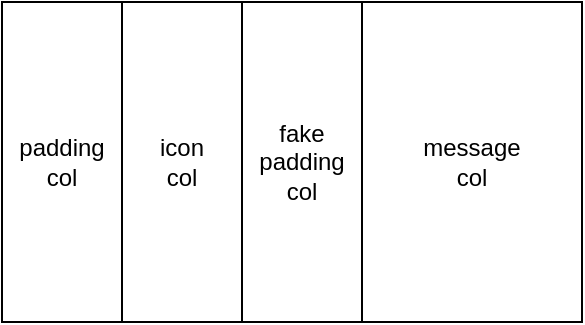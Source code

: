 <mxfile version="17.2.4" type="github">
  <diagram id="j2Jd_fu0Cfwwz_d4lHzJ" name="Page-1">
    <mxGraphModel dx="1224" dy="648" grid="1" gridSize="10" guides="1" tooltips="1" connect="1" arrows="1" fold="1" page="1" pageScale="1" pageWidth="850" pageHeight="1100" math="0" shadow="0">
      <root>
        <mxCell id="0" />
        <mxCell id="1" parent="0" />
        <mxCell id="uP5V_jZ9QeokBeH3otzB-1" value="padding&lt;br&gt;col" style="rounded=0;whiteSpace=wrap;html=1;" vertex="1" parent="1">
          <mxGeometry x="80" y="120" width="60" height="160" as="geometry" />
        </mxCell>
        <mxCell id="uP5V_jZ9QeokBeH3otzB-2" value="icon&lt;br&gt;col" style="rounded=0;whiteSpace=wrap;html=1;" vertex="1" parent="1">
          <mxGeometry x="140" y="120" width="60" height="160" as="geometry" />
        </mxCell>
        <mxCell id="uP5V_jZ9QeokBeH3otzB-3" value="message&lt;br&gt;col" style="rounded=0;whiteSpace=wrap;html=1;" vertex="1" parent="1">
          <mxGeometry x="260" y="120" width="110" height="160" as="geometry" />
        </mxCell>
        <mxCell id="uP5V_jZ9QeokBeH3otzB-4" value="fake&lt;br&gt;padding&lt;br&gt;col" style="rounded=0;whiteSpace=wrap;html=1;" vertex="1" parent="1">
          <mxGeometry x="200" y="120" width="60" height="160" as="geometry" />
        </mxCell>
      </root>
    </mxGraphModel>
  </diagram>
</mxfile>
